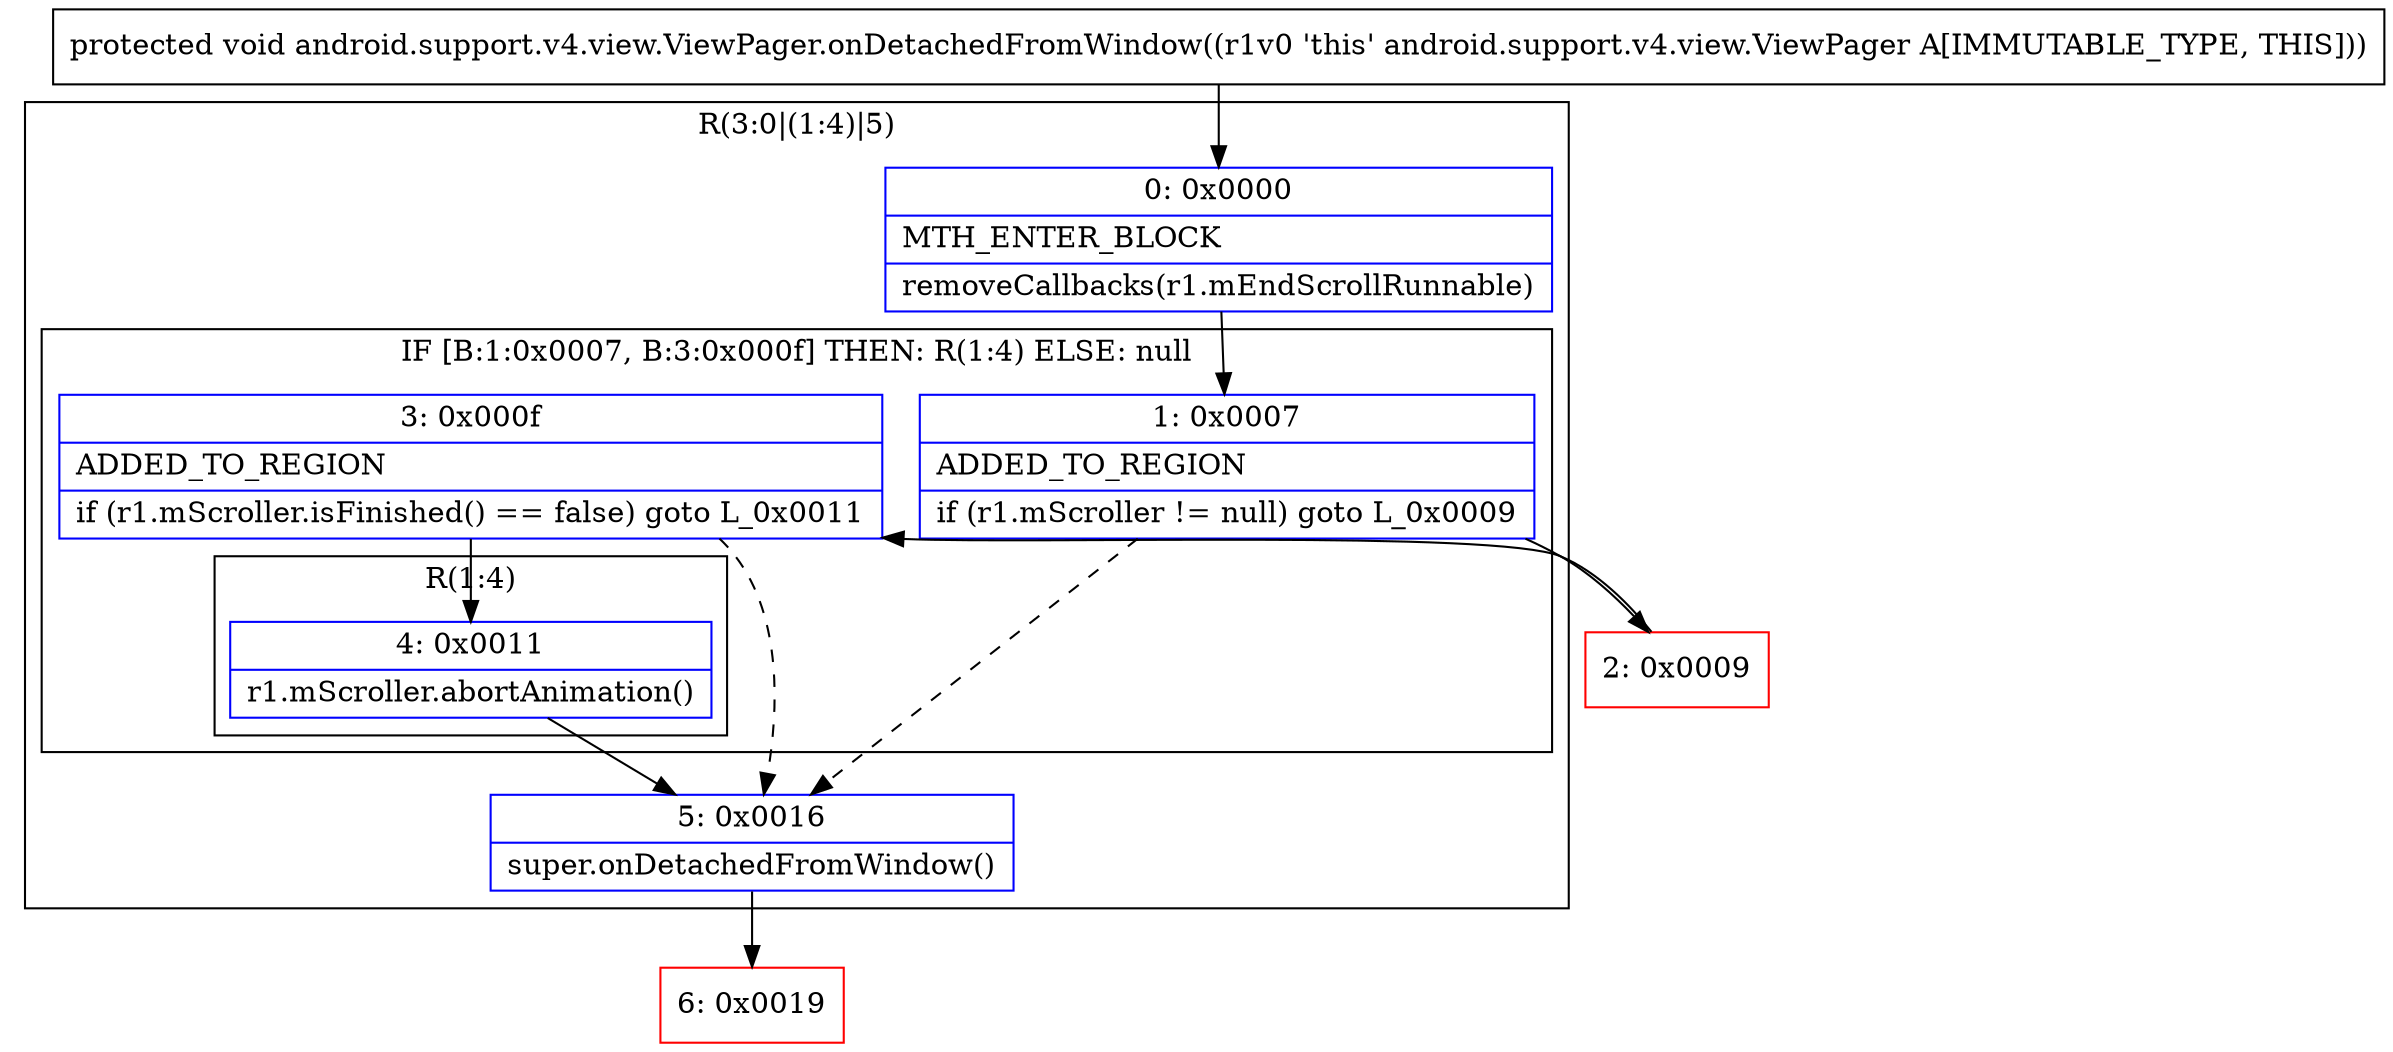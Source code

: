 digraph "CFG forandroid.support.v4.view.ViewPager.onDetachedFromWindow()V" {
subgraph cluster_Region_50141409 {
label = "R(3:0|(1:4)|5)";
node [shape=record,color=blue];
Node_0 [shape=record,label="{0\:\ 0x0000|MTH_ENTER_BLOCK\l|removeCallbacks(r1.mEndScrollRunnable)\l}"];
subgraph cluster_IfRegion_1096627098 {
label = "IF [B:1:0x0007, B:3:0x000f] THEN: R(1:4) ELSE: null";
node [shape=record,color=blue];
Node_1 [shape=record,label="{1\:\ 0x0007|ADDED_TO_REGION\l|if (r1.mScroller != null) goto L_0x0009\l}"];
Node_3 [shape=record,label="{3\:\ 0x000f|ADDED_TO_REGION\l|if (r1.mScroller.isFinished() == false) goto L_0x0011\l}"];
subgraph cluster_Region_1192804193 {
label = "R(1:4)";
node [shape=record,color=blue];
Node_4 [shape=record,label="{4\:\ 0x0011|r1.mScroller.abortAnimation()\l}"];
}
}
Node_5 [shape=record,label="{5\:\ 0x0016|super.onDetachedFromWindow()\l}"];
}
Node_2 [shape=record,color=red,label="{2\:\ 0x0009}"];
Node_6 [shape=record,color=red,label="{6\:\ 0x0019}"];
MethodNode[shape=record,label="{protected void android.support.v4.view.ViewPager.onDetachedFromWindow((r1v0 'this' android.support.v4.view.ViewPager A[IMMUTABLE_TYPE, THIS])) }"];
MethodNode -> Node_0;
Node_0 -> Node_1;
Node_1 -> Node_2;
Node_1 -> Node_5[style=dashed];
Node_3 -> Node_4;
Node_3 -> Node_5[style=dashed];
Node_4 -> Node_5;
Node_5 -> Node_6;
Node_2 -> Node_3;
}

